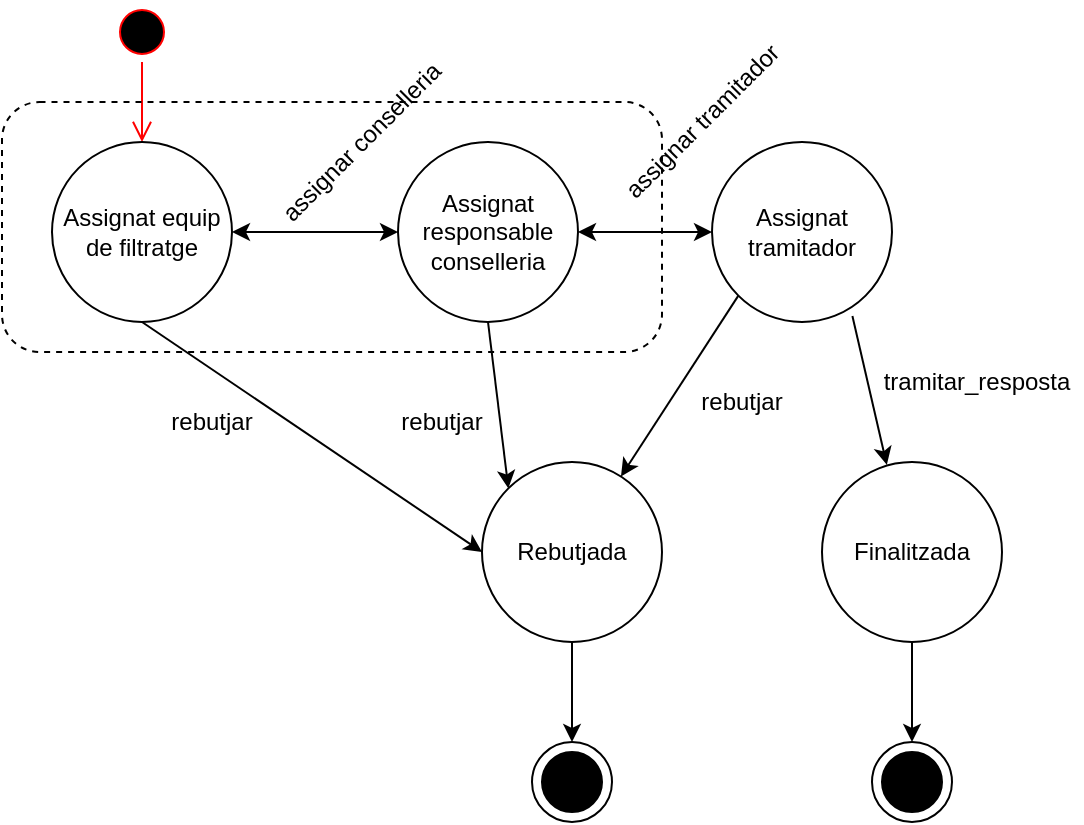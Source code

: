 <mxfile version="10.9.1" type="github"><diagram id="WRic9kfKv1BVDjUNvz6s" name="Page-1"><mxGraphModel dx="1010" dy="583" grid="1" gridSize="10" guides="1" tooltips="1" connect="1" arrows="1" fold="1" page="1" pageScale="1" pageWidth="827" pageHeight="1169" math="0" shadow="0"><root><mxCell id="0"/><mxCell id="1" parent="0"/><mxCell id="64Yr68xm-5QKQS57mbJK-2" value="" style="ellipse;html=1;shape=startState;fillColor=#000000;strokeColor=#ff0000;" vertex="1" parent="1"><mxGeometry x="135" y="220" width="30" height="30" as="geometry"/></mxCell><mxCell id="64Yr68xm-5QKQS57mbJK-3" value="" style="edgeStyle=orthogonalEdgeStyle;html=1;verticalAlign=bottom;endArrow=open;endSize=8;strokeColor=#ff0000;entryX=0.5;entryY=0;entryDx=0;entryDy=0;" edge="1" source="64Yr68xm-5QKQS57mbJK-2" parent="1" target="64Yr68xm-5QKQS57mbJK-4"><mxGeometry relative="1" as="geometry"><mxPoint x="225" y="290" as="targetPoint"/><Array as="points"/></mxGeometry></mxCell><mxCell id="64Yr68xm-5QKQS57mbJK-4" value="Assignat equip de filtratge" style="ellipse;whiteSpace=wrap;html=1;aspect=fixed;" vertex="1" parent="1"><mxGeometry x="105" y="290" width="90" height="90" as="geometry"/></mxCell><mxCell id="64Yr68xm-5QKQS57mbJK-5" value="Assignat responsable conselleria" style="ellipse;whiteSpace=wrap;html=1;aspect=fixed;" vertex="1" parent="1"><mxGeometry x="278" y="290" width="90" height="90" as="geometry"/></mxCell><mxCell id="64Yr68xm-5QKQS57mbJK-10" value="Rebutjada" style="ellipse;whiteSpace=wrap;html=1;aspect=fixed;" vertex="1" parent="1"><mxGeometry x="320" y="450" width="90" height="90" as="geometry"/></mxCell><mxCell id="64Yr68xm-5QKQS57mbJK-11" value="Assignat tramitador" style="ellipse;whiteSpace=wrap;html=1;aspect=fixed;" vertex="1" parent="1"><mxGeometry x="435" y="290" width="90" height="90" as="geometry"/></mxCell><mxCell id="64Yr68xm-5QKQS57mbJK-15" value="Finalitzada" style="ellipse;whiteSpace=wrap;html=1;aspect=fixed;" vertex="1" parent="1"><mxGeometry x="490" y="450" width="90" height="90" as="geometry"/></mxCell><mxCell id="64Yr68xm-5QKQS57mbJK-16" value="" style="endArrow=classic;html=1;entryX=0;entryY=0.5;entryDx=0;entryDy=0;exitX=0.5;exitY=1;exitDx=0;exitDy=0;" edge="1" parent="1" source="64Yr68xm-5QKQS57mbJK-4" target="64Yr68xm-5QKQS57mbJK-10"><mxGeometry width="50" height="50" relative="1" as="geometry"><mxPoint x="90" y="480" as="sourcePoint"/><mxPoint x="160" y="560" as="targetPoint"/></mxGeometry></mxCell><mxCell id="64Yr68xm-5QKQS57mbJK-17" value="" style="endArrow=classic;html=1;exitX=0.5;exitY=1;exitDx=0;exitDy=0;entryX=0;entryY=0;entryDx=0;entryDy=0;" edge="1" parent="1" source="64Yr68xm-5QKQS57mbJK-5" target="64Yr68xm-5QKQS57mbJK-10"><mxGeometry width="50" height="50" relative="1" as="geometry"><mxPoint x="110" y="610" as="sourcePoint"/><mxPoint x="160" y="560" as="targetPoint"/></mxGeometry></mxCell><mxCell id="64Yr68xm-5QKQS57mbJK-18" value="" style="endArrow=classic;html=1;exitX=0;exitY=1;exitDx=0;exitDy=0;" edge="1" parent="1" source="64Yr68xm-5QKQS57mbJK-11" target="64Yr68xm-5QKQS57mbJK-10"><mxGeometry width="50" height="50" relative="1" as="geometry"><mxPoint x="110" y="610" as="sourcePoint"/><mxPoint x="160" y="560" as="targetPoint"/></mxGeometry></mxCell><mxCell id="64Yr68xm-5QKQS57mbJK-21" value="" style="shape=mxgraph.sysml.actFinal;html=1;verticalLabelPosition=bottom;labelBackgroundColor=#ffffff;verticalAlign=top;" vertex="1" parent="1"><mxGeometry x="515" y="590" width="40" height="40" as="geometry"/></mxCell><mxCell id="64Yr68xm-5QKQS57mbJK-22" value="" style="endArrow=classic;html=1;exitX=0.5;exitY=1;exitDx=0;exitDy=0;entryX=0.5;entryY=0;entryDx=0;entryDy=0;entryPerimeter=0;" edge="1" parent="1" source="64Yr68xm-5QKQS57mbJK-15" target="64Yr68xm-5QKQS57mbJK-21"><mxGeometry width="50" height="50" relative="1" as="geometry"><mxPoint y="700" as="sourcePoint"/><mxPoint x="50" y="650" as="targetPoint"/></mxGeometry></mxCell><mxCell id="64Yr68xm-5QKQS57mbJK-26" value="" style="endArrow=classic;startArrow=classic;html=1;strokeColor=#000000;entryX=0;entryY=0.5;entryDx=0;entryDy=0;exitX=1;exitY=0.5;exitDx=0;exitDy=0;" edge="1" parent="1" source="64Yr68xm-5QKQS57mbJK-4" target="64Yr68xm-5QKQS57mbJK-5"><mxGeometry width="50" height="50" relative="1" as="geometry"><mxPoint x="228" y="360" as="sourcePoint"/><mxPoint x="278" y="310" as="targetPoint"/></mxGeometry></mxCell><mxCell id="64Yr68xm-5QKQS57mbJK-27" value="" style="endArrow=classic;startArrow=classic;html=1;strokeColor=#000000;entryX=0;entryY=0.5;entryDx=0;entryDy=0;exitX=1;exitY=0.5;exitDx=0;exitDy=0;" edge="1" parent="1" source="64Yr68xm-5QKQS57mbJK-5" target="64Yr68xm-5QKQS57mbJK-11"><mxGeometry width="50" height="50" relative="1" as="geometry"><mxPoint x="110" y="700" as="sourcePoint"/><mxPoint x="160" y="650" as="targetPoint"/></mxGeometry></mxCell><mxCell id="64Yr68xm-5QKQS57mbJK-29" value="" style="endArrow=classic;html=1;strokeColor=#000000;exitX=0.78;exitY=0.967;exitDx=0;exitDy=0;entryX=0.36;entryY=0.016;entryDx=0;entryDy=0;entryPerimeter=0;exitPerimeter=0;" edge="1" parent="1" source="64Yr68xm-5QKQS57mbJK-11" target="64Yr68xm-5QKQS57mbJK-15"><mxGeometry width="50" height="50" relative="1" as="geometry"><mxPoint x="110" y="700" as="sourcePoint"/><mxPoint x="670" y="420" as="targetPoint"/></mxGeometry></mxCell><mxCell id="64Yr68xm-5QKQS57mbJK-30" value="" style="shape=mxgraph.sysml.actFinal;html=1;verticalLabelPosition=bottom;labelBackgroundColor=#ffffff;verticalAlign=top;" vertex="1" parent="1"><mxGeometry x="345" y="590" width="40" height="40" as="geometry"/></mxCell><mxCell id="64Yr68xm-5QKQS57mbJK-31" value="" style="endArrow=classic;html=1;strokeColor=#000000;exitX=0.5;exitY=1;exitDx=0;exitDy=0;entryX=0.5;entryY=0;entryDx=0;entryDy=0;entryPerimeter=0;" edge="1" parent="1" source="64Yr68xm-5QKQS57mbJK-10" target="64Yr68xm-5QKQS57mbJK-30"><mxGeometry width="50" height="50" relative="1" as="geometry"><mxPoint x="110" y="700" as="sourcePoint"/><mxPoint x="160" y="650" as="targetPoint"/></mxGeometry></mxCell><mxCell id="64Yr68xm-5QKQS57mbJK-32" value="" style="rounded=1;whiteSpace=wrap;html=1;dashed=1;glass=0;shadow=0;comic=0;fillColor=none;" vertex="1" parent="1"><mxGeometry x="80" y="270" width="330" height="125" as="geometry"/></mxCell><mxCell id="64Yr68xm-5QKQS57mbJK-33" value="rebutjar" style="text;html=1;strokeColor=none;fillColor=none;align=center;verticalAlign=middle;whiteSpace=wrap;rounded=0;shadow=0;glass=0;dashed=1;comic=0;" vertex="1" parent="1"><mxGeometry x="165" y="420" width="40" height="20" as="geometry"/></mxCell><mxCell id="64Yr68xm-5QKQS57mbJK-34" value="rebutjar" style="text;html=1;strokeColor=none;fillColor=none;align=center;verticalAlign=middle;whiteSpace=wrap;rounded=0;shadow=0;glass=0;dashed=1;comic=0;" vertex="1" parent="1"><mxGeometry x="430" y="410" width="40" height="20" as="geometry"/></mxCell><mxCell id="64Yr68xm-5QKQS57mbJK-35" value="rebutjar" style="text;html=1;strokeColor=none;fillColor=none;align=center;verticalAlign=middle;whiteSpace=wrap;rounded=0;shadow=0;glass=0;dashed=1;comic=0;" vertex="1" parent="1"><mxGeometry x="280" y="420" width="40" height="20" as="geometry"/></mxCell><mxCell id="64Yr68xm-5QKQS57mbJK-36" value="tramitar_resposta" style="text;html=1;strokeColor=none;fillColor=none;align=center;verticalAlign=middle;whiteSpace=wrap;rounded=0;shadow=0;glass=0;dashed=1;comic=0;" vertex="1" parent="1"><mxGeometry x="515" y="400" width="105" height="20" as="geometry"/></mxCell><mxCell id="64Yr68xm-5QKQS57mbJK-39" value="assignar conselleria" style="text;html=1;strokeColor=none;fillColor=none;align=center;verticalAlign=middle;whiteSpace=wrap;rounded=0;shadow=0;glass=0;dashed=1;comic=0;rotation=-45;" vertex="1" parent="1"><mxGeometry x="195" y="280" width="130" height="20" as="geometry"/></mxCell><mxCell id="64Yr68xm-5QKQS57mbJK-40" value="assignar tramitador" style="text;html=1;strokeColor=none;fillColor=none;align=center;verticalAlign=middle;whiteSpace=wrap;rounded=0;shadow=0;glass=0;dashed=1;comic=0;rotation=-45;" vertex="1" parent="1"><mxGeometry x="357.5" y="268" width="145" height="24" as="geometry"/></mxCell></root></mxGraphModel></diagram></mxfile>